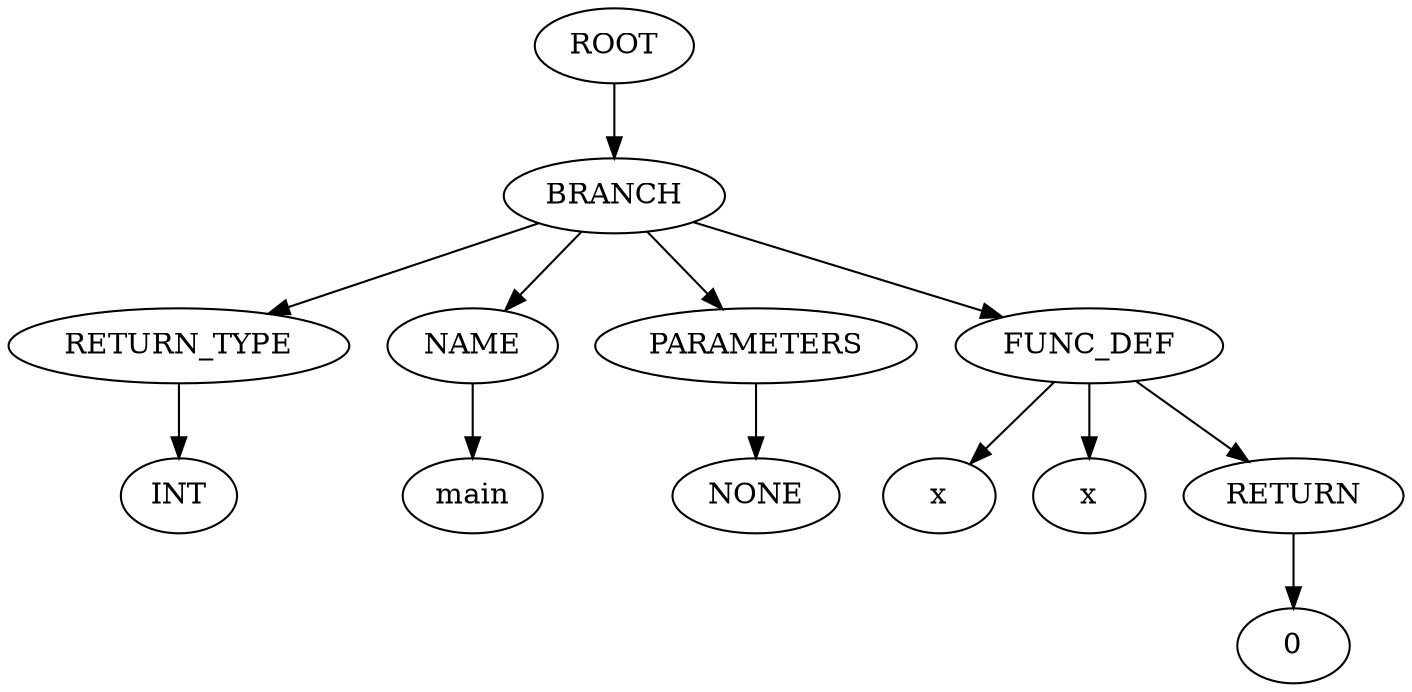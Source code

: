 strict digraph G{
l11[label = "BRANCH"]
"ROOT"->"l11"
l1131[label = "RETURN_TYPE"]
l11311[label = "NAME"]
l113111[label = "PARAMETERS"]
l1131111[label = "FUNC_DEF"]
"l11"->"l1131"
l113111131[label = "INT"]
"l1131"->l113111131
"l11"->"l11311"
l1131111331[label = "main"]
"l11311"->l1131111331
"l11"->"l113111"
l11311113331[label = "NONE"]
"l113111"->l11311113331
"l11"->"l1131111"
l113111133331[label = "x"]
l1131111333311[label = "x"]
l11311113333111[label = "RETURN"]
"l1131111"->l113111133331
"l1131111"->l1131111333311
"l1131111"->"l11311113333111"
l113111133331113331[label = "0"]
"l11311113333111"->l113111133331113331
}
